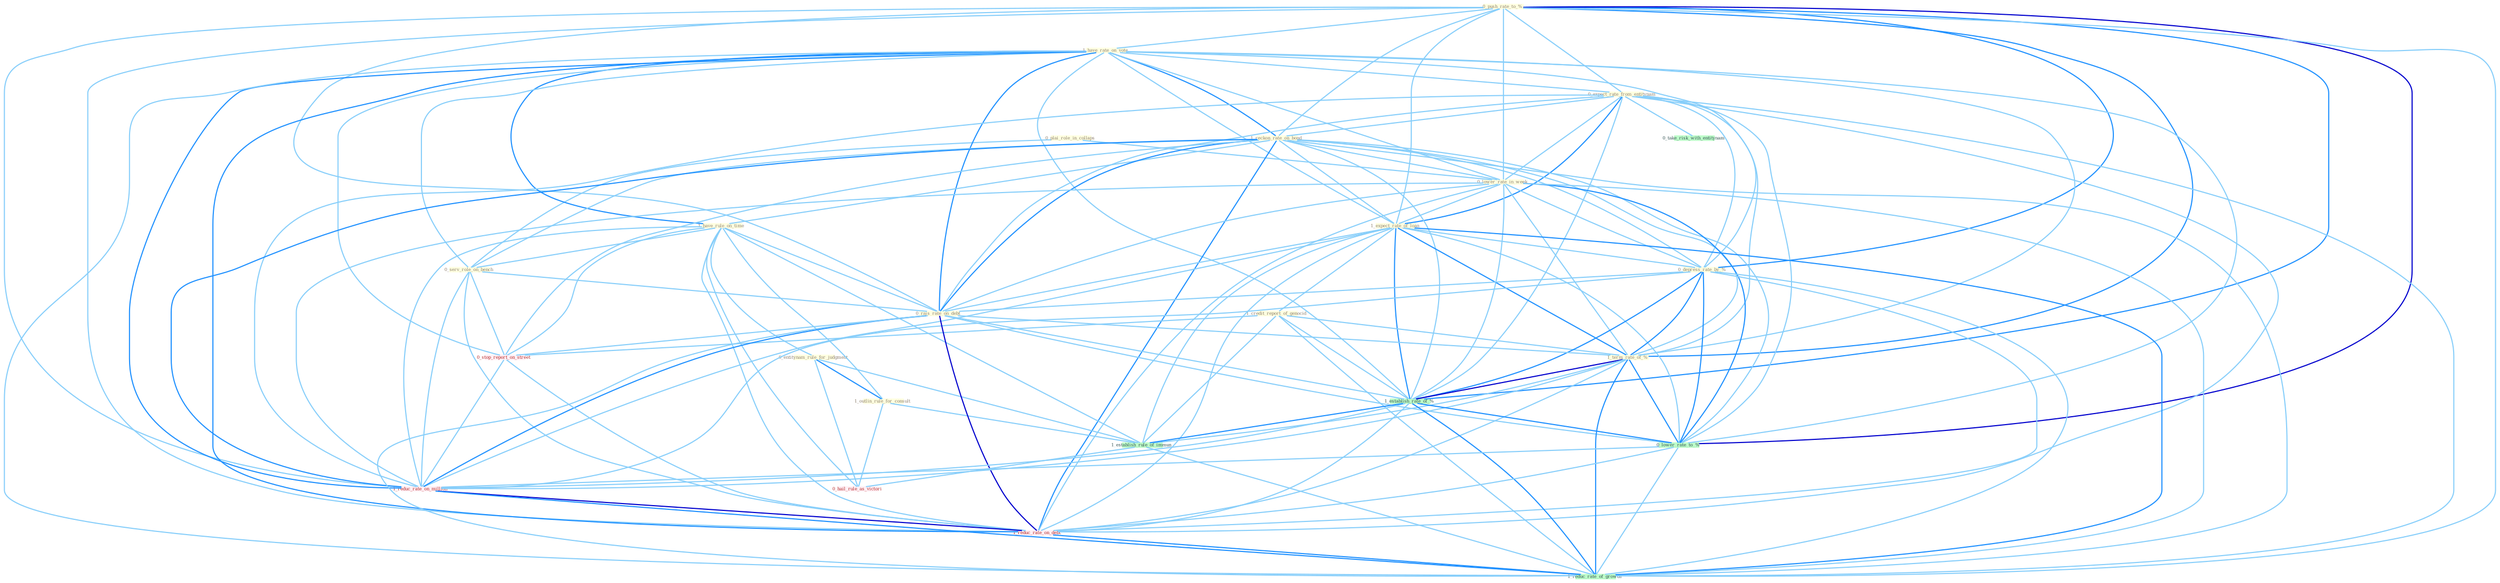 Graph G{ 
    node
    [shape=polygon,style=filled,width=.5,height=.06,color="#BDFCC9",fixedsize=true,fontsize=4,
    fontcolor="#2f4f4f"];
    {node
    [color="#ffffe0", fontcolor="#8b7d6b"] "0_push_rate_to_% " "0_plai_role_in_collaps " "1_have_rate_on_vote " "0_expect_rate_from_entitynam " "1_reckon_rate_on_bond " "1_have_rule_on_time " "0_entitynam_rule_for_judgment " "0_lower_rate_in_week " "1_expect_rate_of_loan " "0_serv_role_on_bench " "1_credit_report_of_genocid " "0_depress_rate_by_% " "1_outlin_rule_for_consult " "0_rais_rate_on_debt " "1_term_rate_of_% "}
{node [color="#fff0f5", fontcolor="#b22222"] "0_stop_report_on_street " "0_hail_rule_as_victori " "1_reduc_rate_on_million " "1_reduc_rate_on_debt "}
edge [color="#B0E2FF"];

	"0_push_rate_to_% " -- "1_have_rate_on_vote " [w="1", color="#87cefa" ];
	"0_push_rate_to_% " -- "0_expect_rate_from_entitynam " [w="1", color="#87cefa" ];
	"0_push_rate_to_% " -- "1_reckon_rate_on_bond " [w="1", color="#87cefa" ];
	"0_push_rate_to_% " -- "0_lower_rate_in_week " [w="1", color="#87cefa" ];
	"0_push_rate_to_% " -- "1_expect_rate_of_loan " [w="1", color="#87cefa" ];
	"0_push_rate_to_% " -- "0_depress_rate_by_% " [w="2", color="#1e90ff" , len=0.8];
	"0_push_rate_to_% " -- "0_rais_rate_on_debt " [w="1", color="#87cefa" ];
	"0_push_rate_to_% " -- "1_term_rate_of_% " [w="2", color="#1e90ff" , len=0.8];
	"0_push_rate_to_% " -- "1_establish_rate_of_% " [w="2", color="#1e90ff" , len=0.8];
	"0_push_rate_to_% " -- "0_lower_rate_to_% " [w="3", color="#0000cd" , len=0.6];
	"0_push_rate_to_% " -- "1_reduc_rate_on_million " [w="1", color="#87cefa" ];
	"0_push_rate_to_% " -- "1_reduc_rate_on_debt " [w="1", color="#87cefa" ];
	"0_push_rate_to_% " -- "1_reduc_rate_of_growth " [w="1", color="#87cefa" ];
	"0_plai_role_in_collaps " -- "0_lower_rate_in_week " [w="1", color="#87cefa" ];
	"0_plai_role_in_collaps " -- "0_serv_role_on_bench " [w="1", color="#87cefa" ];
	"1_have_rate_on_vote " -- "0_expect_rate_from_entitynam " [w="1", color="#87cefa" ];
	"1_have_rate_on_vote " -- "1_reckon_rate_on_bond " [w="2", color="#1e90ff" , len=0.8];
	"1_have_rate_on_vote " -- "1_have_rule_on_time " [w="2", color="#1e90ff" , len=0.8];
	"1_have_rate_on_vote " -- "0_lower_rate_in_week " [w="1", color="#87cefa" ];
	"1_have_rate_on_vote " -- "1_expect_rate_of_loan " [w="1", color="#87cefa" ];
	"1_have_rate_on_vote " -- "0_serv_role_on_bench " [w="1", color="#87cefa" ];
	"1_have_rate_on_vote " -- "0_depress_rate_by_% " [w="1", color="#87cefa" ];
	"1_have_rate_on_vote " -- "0_rais_rate_on_debt " [w="2", color="#1e90ff" , len=0.8];
	"1_have_rate_on_vote " -- "1_term_rate_of_% " [w="1", color="#87cefa" ];
	"1_have_rate_on_vote " -- "1_establish_rate_of_% " [w="1", color="#87cefa" ];
	"1_have_rate_on_vote " -- "0_lower_rate_to_% " [w="1", color="#87cefa" ];
	"1_have_rate_on_vote " -- "0_stop_report_on_street " [w="1", color="#87cefa" ];
	"1_have_rate_on_vote " -- "1_reduc_rate_on_million " [w="2", color="#1e90ff" , len=0.8];
	"1_have_rate_on_vote " -- "1_reduc_rate_on_debt " [w="2", color="#1e90ff" , len=0.8];
	"1_have_rate_on_vote " -- "1_reduc_rate_of_growth " [w="1", color="#87cefa" ];
	"0_expect_rate_from_entitynam " -- "1_reckon_rate_on_bond " [w="1", color="#87cefa" ];
	"0_expect_rate_from_entitynam " -- "0_lower_rate_in_week " [w="1", color="#87cefa" ];
	"0_expect_rate_from_entitynam " -- "1_expect_rate_of_loan " [w="2", color="#1e90ff" , len=0.8];
	"0_expect_rate_from_entitynam " -- "0_depress_rate_by_% " [w="1", color="#87cefa" ];
	"0_expect_rate_from_entitynam " -- "0_rais_rate_on_debt " [w="1", color="#87cefa" ];
	"0_expect_rate_from_entitynam " -- "1_term_rate_of_% " [w="1", color="#87cefa" ];
	"0_expect_rate_from_entitynam " -- "1_establish_rate_of_% " [w="1", color="#87cefa" ];
	"0_expect_rate_from_entitynam " -- "0_lower_rate_to_% " [w="1", color="#87cefa" ];
	"0_expect_rate_from_entitynam " -- "1_reduc_rate_on_million " [w="1", color="#87cefa" ];
	"0_expect_rate_from_entitynam " -- "0_take_risk_with_entitynam " [w="1", color="#87cefa" ];
	"0_expect_rate_from_entitynam " -- "1_reduc_rate_on_debt " [w="1", color="#87cefa" ];
	"0_expect_rate_from_entitynam " -- "1_reduc_rate_of_growth " [w="1", color="#87cefa" ];
	"1_reckon_rate_on_bond " -- "1_have_rule_on_time " [w="1", color="#87cefa" ];
	"1_reckon_rate_on_bond " -- "0_lower_rate_in_week " [w="1", color="#87cefa" ];
	"1_reckon_rate_on_bond " -- "1_expect_rate_of_loan " [w="1", color="#87cefa" ];
	"1_reckon_rate_on_bond " -- "0_serv_role_on_bench " [w="1", color="#87cefa" ];
	"1_reckon_rate_on_bond " -- "0_depress_rate_by_% " [w="1", color="#87cefa" ];
	"1_reckon_rate_on_bond " -- "0_rais_rate_on_debt " [w="2", color="#1e90ff" , len=0.8];
	"1_reckon_rate_on_bond " -- "1_term_rate_of_% " [w="1", color="#87cefa" ];
	"1_reckon_rate_on_bond " -- "1_establish_rate_of_% " [w="1", color="#87cefa" ];
	"1_reckon_rate_on_bond " -- "0_lower_rate_to_% " [w="1", color="#87cefa" ];
	"1_reckon_rate_on_bond " -- "0_stop_report_on_street " [w="1", color="#87cefa" ];
	"1_reckon_rate_on_bond " -- "1_reduc_rate_on_million " [w="2", color="#1e90ff" , len=0.8];
	"1_reckon_rate_on_bond " -- "1_reduc_rate_on_debt " [w="2", color="#1e90ff" , len=0.8];
	"1_reckon_rate_on_bond " -- "1_reduc_rate_of_growth " [w="1", color="#87cefa" ];
	"1_have_rule_on_time " -- "0_entitynam_rule_for_judgment " [w="1", color="#87cefa" ];
	"1_have_rule_on_time " -- "0_serv_role_on_bench " [w="1", color="#87cefa" ];
	"1_have_rule_on_time " -- "1_outlin_rule_for_consult " [w="1", color="#87cefa" ];
	"1_have_rule_on_time " -- "0_rais_rate_on_debt " [w="1", color="#87cefa" ];
	"1_have_rule_on_time " -- "1_establish_rule_of_immun " [w="1", color="#87cefa" ];
	"1_have_rule_on_time " -- "0_stop_report_on_street " [w="1", color="#87cefa" ];
	"1_have_rule_on_time " -- "0_hail_rule_as_victori " [w="1", color="#87cefa" ];
	"1_have_rule_on_time " -- "1_reduc_rate_on_million " [w="1", color="#87cefa" ];
	"1_have_rule_on_time " -- "1_reduc_rate_on_debt " [w="1", color="#87cefa" ];
	"0_entitynam_rule_for_judgment " -- "1_outlin_rule_for_consult " [w="2", color="#1e90ff" , len=0.8];
	"0_entitynam_rule_for_judgment " -- "1_establish_rule_of_immun " [w="1", color="#87cefa" ];
	"0_entitynam_rule_for_judgment " -- "0_hail_rule_as_victori " [w="1", color="#87cefa" ];
	"0_lower_rate_in_week " -- "1_expect_rate_of_loan " [w="1", color="#87cefa" ];
	"0_lower_rate_in_week " -- "0_depress_rate_by_% " [w="1", color="#87cefa" ];
	"0_lower_rate_in_week " -- "0_rais_rate_on_debt " [w="1", color="#87cefa" ];
	"0_lower_rate_in_week " -- "1_term_rate_of_% " [w="1", color="#87cefa" ];
	"0_lower_rate_in_week " -- "1_establish_rate_of_% " [w="1", color="#87cefa" ];
	"0_lower_rate_in_week " -- "0_lower_rate_to_% " [w="2", color="#1e90ff" , len=0.8];
	"0_lower_rate_in_week " -- "1_reduc_rate_on_million " [w="1", color="#87cefa" ];
	"0_lower_rate_in_week " -- "1_reduc_rate_on_debt " [w="1", color="#87cefa" ];
	"0_lower_rate_in_week " -- "1_reduc_rate_of_growth " [w="1", color="#87cefa" ];
	"1_expect_rate_of_loan " -- "1_credit_report_of_genocid " [w="1", color="#87cefa" ];
	"1_expect_rate_of_loan " -- "0_depress_rate_by_% " [w="1", color="#87cefa" ];
	"1_expect_rate_of_loan " -- "0_rais_rate_on_debt " [w="1", color="#87cefa" ];
	"1_expect_rate_of_loan " -- "1_term_rate_of_% " [w="2", color="#1e90ff" , len=0.8];
	"1_expect_rate_of_loan " -- "1_establish_rate_of_% " [w="2", color="#1e90ff" , len=0.8];
	"1_expect_rate_of_loan " -- "0_lower_rate_to_% " [w="1", color="#87cefa" ];
	"1_expect_rate_of_loan " -- "1_establish_rule_of_immun " [w="1", color="#87cefa" ];
	"1_expect_rate_of_loan " -- "1_reduc_rate_on_million " [w="1", color="#87cefa" ];
	"1_expect_rate_of_loan " -- "1_reduc_rate_on_debt " [w="1", color="#87cefa" ];
	"1_expect_rate_of_loan " -- "1_reduc_rate_of_growth " [w="2", color="#1e90ff" , len=0.8];
	"0_serv_role_on_bench " -- "0_rais_rate_on_debt " [w="1", color="#87cefa" ];
	"0_serv_role_on_bench " -- "0_stop_report_on_street " [w="1", color="#87cefa" ];
	"0_serv_role_on_bench " -- "1_reduc_rate_on_million " [w="1", color="#87cefa" ];
	"0_serv_role_on_bench " -- "1_reduc_rate_on_debt " [w="1", color="#87cefa" ];
	"1_credit_report_of_genocid " -- "1_term_rate_of_% " [w="1", color="#87cefa" ];
	"1_credit_report_of_genocid " -- "1_establish_rate_of_% " [w="1", color="#87cefa" ];
	"1_credit_report_of_genocid " -- "1_establish_rule_of_immun " [w="1", color="#87cefa" ];
	"1_credit_report_of_genocid " -- "0_stop_report_on_street " [w="1", color="#87cefa" ];
	"1_credit_report_of_genocid " -- "1_reduc_rate_of_growth " [w="1", color="#87cefa" ];
	"0_depress_rate_by_% " -- "0_rais_rate_on_debt " [w="1", color="#87cefa" ];
	"0_depress_rate_by_% " -- "1_term_rate_of_% " [w="2", color="#1e90ff" , len=0.8];
	"0_depress_rate_by_% " -- "1_establish_rate_of_% " [w="2", color="#1e90ff" , len=0.8];
	"0_depress_rate_by_% " -- "0_lower_rate_to_% " [w="2", color="#1e90ff" , len=0.8];
	"0_depress_rate_by_% " -- "1_reduc_rate_on_million " [w="1", color="#87cefa" ];
	"0_depress_rate_by_% " -- "1_reduc_rate_on_debt " [w="1", color="#87cefa" ];
	"0_depress_rate_by_% " -- "1_reduc_rate_of_growth " [w="1", color="#87cefa" ];
	"1_outlin_rule_for_consult " -- "1_establish_rule_of_immun " [w="1", color="#87cefa" ];
	"1_outlin_rule_for_consult " -- "0_hail_rule_as_victori " [w="1", color="#87cefa" ];
	"0_rais_rate_on_debt " -- "1_term_rate_of_% " [w="1", color="#87cefa" ];
	"0_rais_rate_on_debt " -- "1_establish_rate_of_% " [w="1", color="#87cefa" ];
	"0_rais_rate_on_debt " -- "0_lower_rate_to_% " [w="1", color="#87cefa" ];
	"0_rais_rate_on_debt " -- "0_stop_report_on_street " [w="1", color="#87cefa" ];
	"0_rais_rate_on_debt " -- "1_reduc_rate_on_million " [w="2", color="#1e90ff" , len=0.8];
	"0_rais_rate_on_debt " -- "1_reduc_rate_on_debt " [w="3", color="#0000cd" , len=0.6];
	"0_rais_rate_on_debt " -- "1_reduc_rate_of_growth " [w="1", color="#87cefa" ];
	"1_term_rate_of_% " -- "1_establish_rate_of_% " [w="3", color="#0000cd" , len=0.6];
	"1_term_rate_of_% " -- "0_lower_rate_to_% " [w="2", color="#1e90ff" , len=0.8];
	"1_term_rate_of_% " -- "1_establish_rule_of_immun " [w="1", color="#87cefa" ];
	"1_term_rate_of_% " -- "1_reduc_rate_on_million " [w="1", color="#87cefa" ];
	"1_term_rate_of_% " -- "1_reduc_rate_on_debt " [w="1", color="#87cefa" ];
	"1_term_rate_of_% " -- "1_reduc_rate_of_growth " [w="2", color="#1e90ff" , len=0.8];
	"1_establish_rate_of_% " -- "0_lower_rate_to_% " [w="2", color="#1e90ff" , len=0.8];
	"1_establish_rate_of_% " -- "1_establish_rule_of_immun " [w="2", color="#1e90ff" , len=0.8];
	"1_establish_rate_of_% " -- "1_reduc_rate_on_million " [w="1", color="#87cefa" ];
	"1_establish_rate_of_% " -- "1_reduc_rate_on_debt " [w="1", color="#87cefa" ];
	"1_establish_rate_of_% " -- "1_reduc_rate_of_growth " [w="2", color="#1e90ff" , len=0.8];
	"0_lower_rate_to_% " -- "1_reduc_rate_on_million " [w="1", color="#87cefa" ];
	"0_lower_rate_to_% " -- "1_reduc_rate_on_debt " [w="1", color="#87cefa" ];
	"0_lower_rate_to_% " -- "1_reduc_rate_of_growth " [w="1", color="#87cefa" ];
	"1_establish_rule_of_immun " -- "0_hail_rule_as_victori " [w="1", color="#87cefa" ];
	"1_establish_rule_of_immun " -- "1_reduc_rate_of_growth " [w="1", color="#87cefa" ];
	"0_stop_report_on_street " -- "1_reduc_rate_on_million " [w="1", color="#87cefa" ];
	"0_stop_report_on_street " -- "1_reduc_rate_on_debt " [w="1", color="#87cefa" ];
	"1_reduc_rate_on_million " -- "1_reduc_rate_on_debt " [w="3", color="#0000cd" , len=0.6];
	"1_reduc_rate_on_million " -- "1_reduc_rate_of_growth " [w="2", color="#1e90ff" , len=0.8];
	"1_reduc_rate_on_debt " -- "1_reduc_rate_of_growth " [w="2", color="#1e90ff" , len=0.8];
}